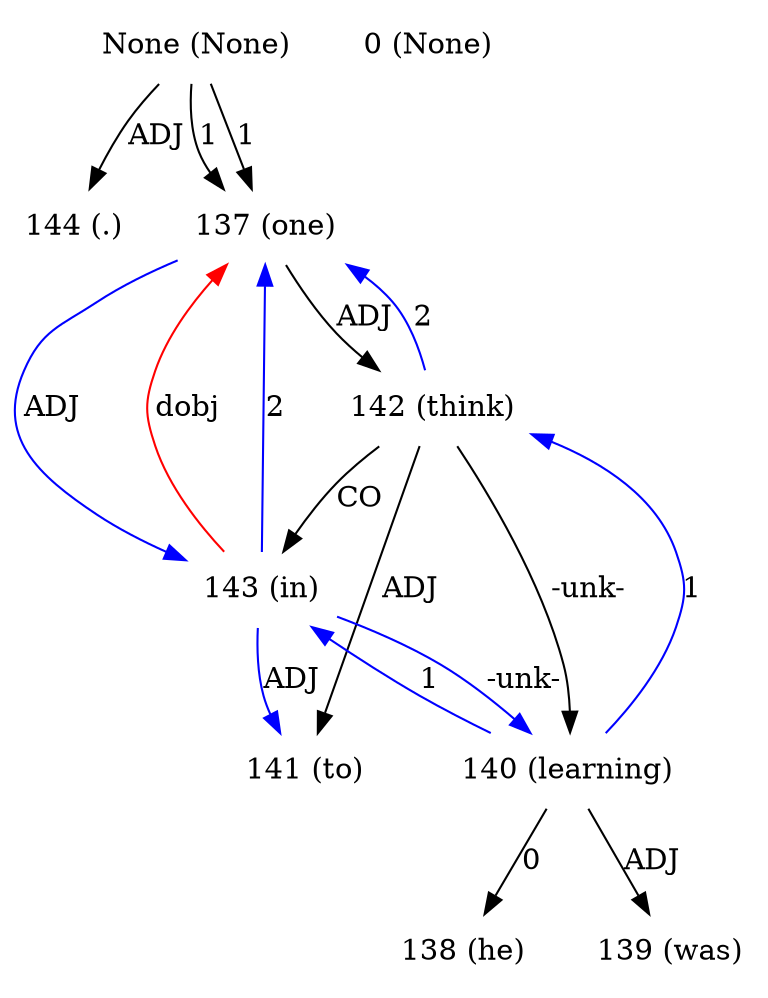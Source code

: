 digraph G{
edge [dir=forward]
node [shape=plaintext]

None [label="None (None)"]
None -> 144 [label="ADJ"]
None [label="None (None)"]
None -> 137 [label="1"]
None [label="None (None)"]
None -> 137 [label="1"]
0 [label="0 (None)"]
137 [label="137 (one)"]
137 -> 142 [label="ADJ"]
137 -> 143 [label="ADJ", color="blue"]
143 -> 137 [label="dobj", color="red"]
138 [label="138 (he)"]
139 [label="139 (was)"]
140 [label="140 (learning)"]
140 -> 143 [label="1", color="blue"]
140 -> 142 [label="1", color="blue"]
140 -> 138 [label="0"]
140 -> 139 [label="ADJ"]
141 [label="141 (to)"]
142 [label="142 (think)"]
142 -> 143 [label="CO"]
142 -> 140 [label="-unk-"]
142 -> 137 [label="2", color="blue"]
142 -> 141 [label="ADJ"]
143 [label="143 (in)"]
143 -> 140 [label="-unk-", color="blue"]
143 -> 137 [label="2", color="blue"]
143 -> 141 [label="ADJ", color="blue"]
144 [label="144 (.)"]
}
